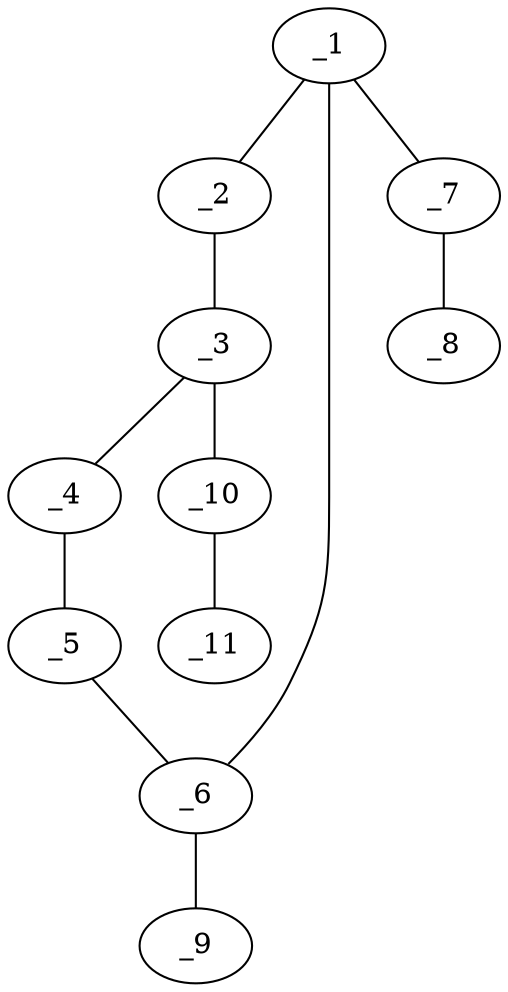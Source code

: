 graph molid623651 {
	_1	 [charge=0,
		chem=1,
		symbol="C  ",
		x="3.7321",
		y="0.75"];
	_2	 [charge=0,
		chem=2,
		symbol="O  ",
		x="4.5981",
		y="0.25"];
	_1 -- _2	 [valence=1];
	_6	 [charge=0,
		chem=1,
		symbol="C  ",
		x="2.866",
		y="0.25"];
	_1 -- _6	 [valence=1];
	_7	 [charge=0,
		chem=1,
		symbol="C  ",
		x="3.7321",
		y="1.75"];
	_1 -- _7	 [valence=1];
	_3	 [charge=0,
		chem=1,
		symbol="C  ",
		x="4.5981",
		y="-0.75"];
	_2 -- _3	 [valence=1];
	_4	 [charge=0,
		chem=1,
		symbol="C  ",
		x="3.732",
		y="-1.25"];
	_3 -- _4	 [valence=1];
	_10	 [charge=0,
		chem=2,
		symbol="O  ",
		x="5.4641",
		y="-1.25"];
	_3 -- _10	 [valence=1];
	_5	 [charge=0,
		chem=1,
		symbol="C  ",
		x="2.866",
		y="-0.75"];
	_4 -- _5	 [valence=1];
	_5 -- _6	 [valence=1];
	_9	 [charge=0,
		chem=2,
		symbol="O  ",
		x=2,
		y="0.75"];
	_6 -- _9	 [valence=1];
	_8	 [charge=0,
		chem=2,
		symbol="O  ",
		x="4.5981",
		y="2.25"];
	_7 -- _8	 [valence=1];
	_11	 [charge=0,
		chem=1,
		symbol="C  ",
		x="5.4641",
		y="-2.25"];
	_10 -- _11	 [valence=1];
}
